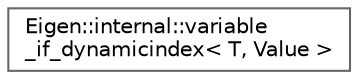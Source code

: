 digraph "Graphical Class Hierarchy"
{
 // LATEX_PDF_SIZE
  bgcolor="transparent";
  edge [fontname=Helvetica,fontsize=10,labelfontname=Helvetica,labelfontsize=10];
  node [fontname=Helvetica,fontsize=10,shape=box,height=0.2,width=0.4];
  rankdir="LR";
  Node0 [id="Node000000",label="Eigen::internal::variable\l_if_dynamicindex\< T, Value \>",height=0.2,width=0.4,color="grey40", fillcolor="white", style="filled",URL="$classEigen_1_1internal_1_1variable__if__dynamicindex.html",tooltip=" "];
}
